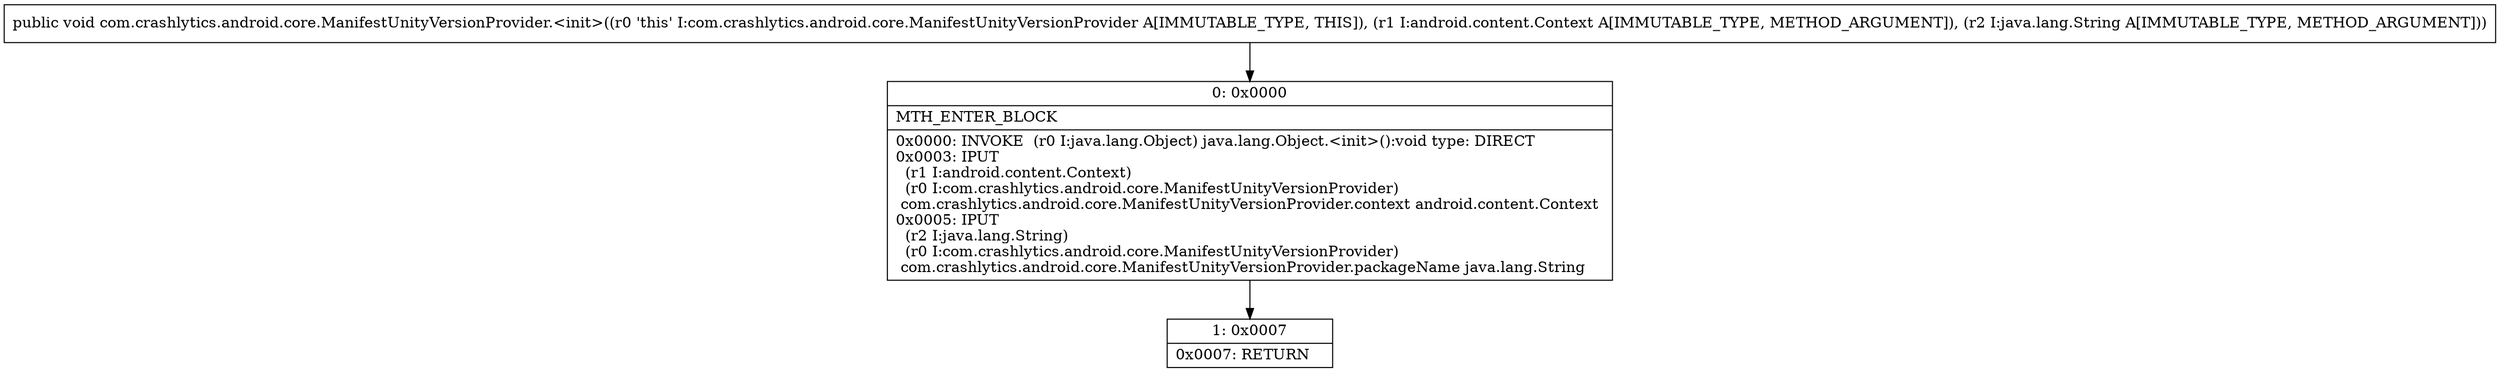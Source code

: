 digraph "CFG forcom.crashlytics.android.core.ManifestUnityVersionProvider.\<init\>(Landroid\/content\/Context;Ljava\/lang\/String;)V" {
Node_0 [shape=record,label="{0\:\ 0x0000|MTH_ENTER_BLOCK\l|0x0000: INVOKE  (r0 I:java.lang.Object) java.lang.Object.\<init\>():void type: DIRECT \l0x0003: IPUT  \l  (r1 I:android.content.Context)\l  (r0 I:com.crashlytics.android.core.ManifestUnityVersionProvider)\l com.crashlytics.android.core.ManifestUnityVersionProvider.context android.content.Context \l0x0005: IPUT  \l  (r2 I:java.lang.String)\l  (r0 I:com.crashlytics.android.core.ManifestUnityVersionProvider)\l com.crashlytics.android.core.ManifestUnityVersionProvider.packageName java.lang.String \l}"];
Node_1 [shape=record,label="{1\:\ 0x0007|0x0007: RETURN   \l}"];
MethodNode[shape=record,label="{public void com.crashlytics.android.core.ManifestUnityVersionProvider.\<init\>((r0 'this' I:com.crashlytics.android.core.ManifestUnityVersionProvider A[IMMUTABLE_TYPE, THIS]), (r1 I:android.content.Context A[IMMUTABLE_TYPE, METHOD_ARGUMENT]), (r2 I:java.lang.String A[IMMUTABLE_TYPE, METHOD_ARGUMENT])) }"];
MethodNode -> Node_0;
Node_0 -> Node_1;
}

